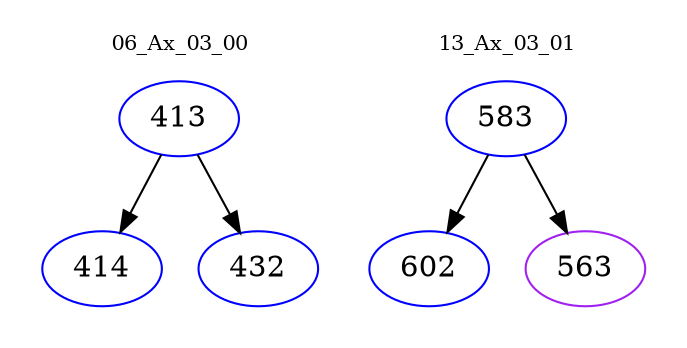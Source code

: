 digraph{
subgraph cluster_0 {
color = white
label = "06_Ax_03_00";
fontsize=10;
T0_413 [label="413", color="blue"]
T0_413 -> T0_414 [color="black"]
T0_414 [label="414", color="blue"]
T0_413 -> T0_432 [color="black"]
T0_432 [label="432", color="blue"]
}
subgraph cluster_1 {
color = white
label = "13_Ax_03_01";
fontsize=10;
T1_583 [label="583", color="blue"]
T1_583 -> T1_602 [color="black"]
T1_602 [label="602", color="blue"]
T1_583 -> T1_563 [color="black"]
T1_563 [label="563", color="purple"]
}
}
